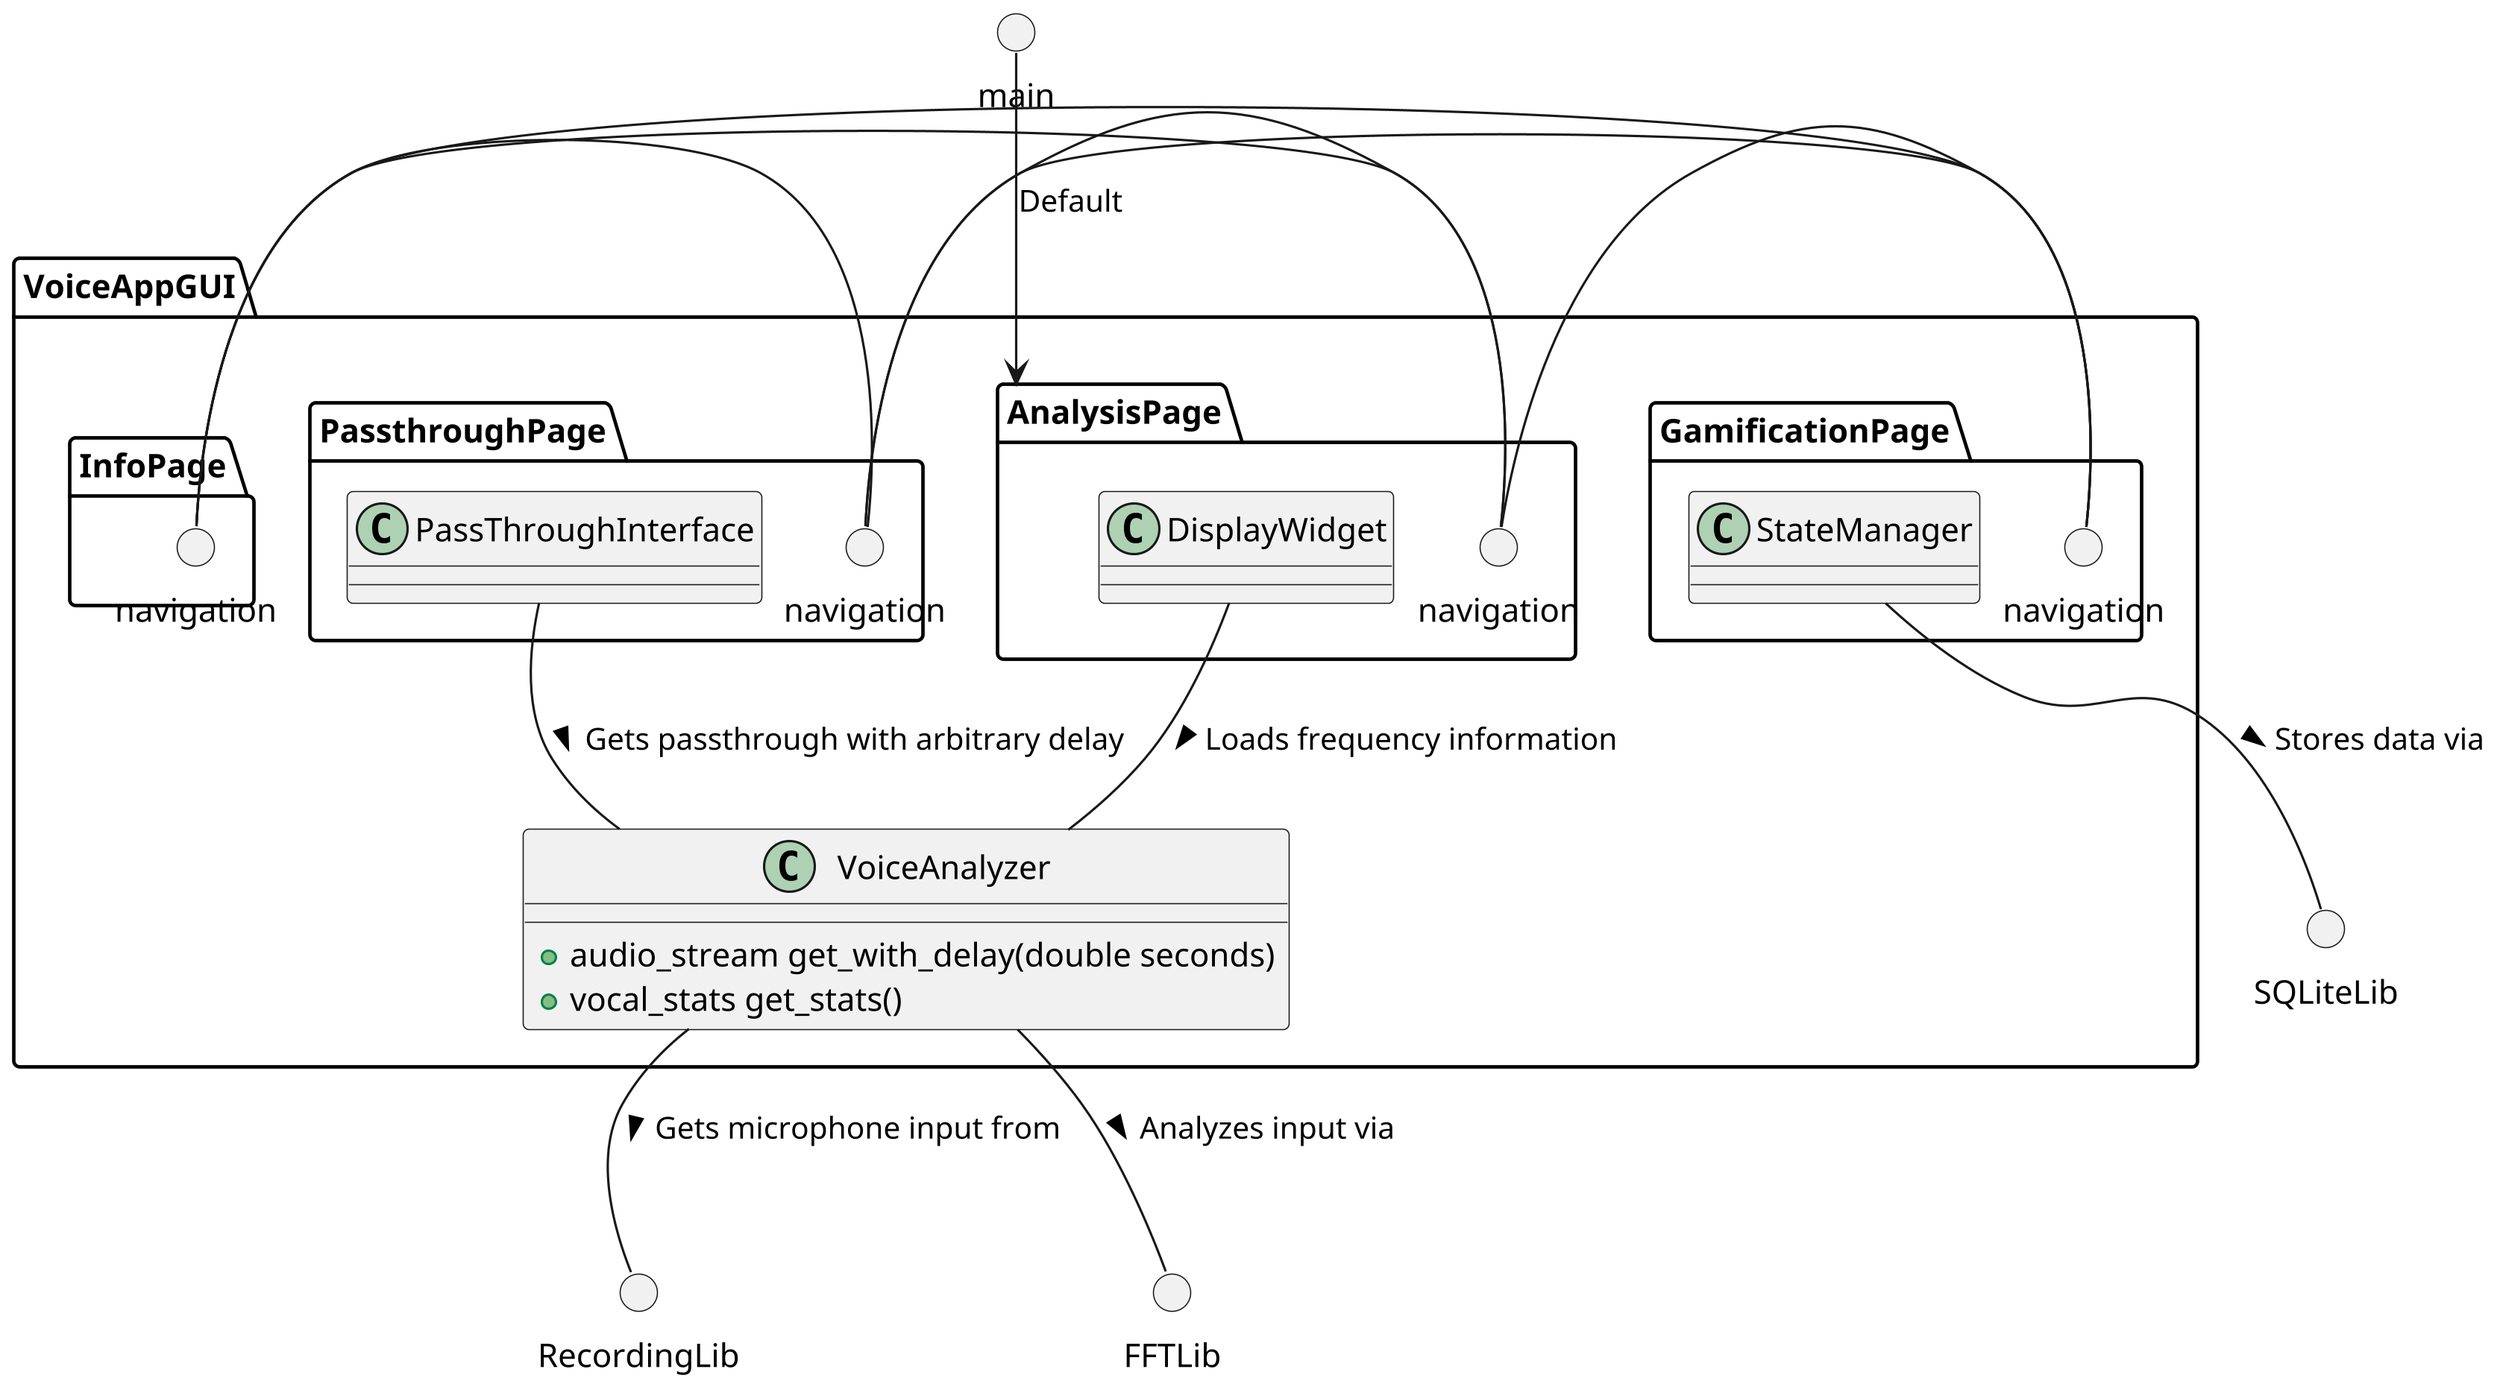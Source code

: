 @startuml organization
skinparam dpi 300

() RecordingLib
() FFTLib
() SQLiteLib

package VoiceAppGUI {
    class VoiceAnalyzer {
        + audio_stream get_with_delay(double seconds)
        + vocal_stats get_stats()
    }

    package AnalysisPage {
        class DisplayWidget {}
        () "navigation" as nav1
    }

    package PassthroughPage {
        class PassThroughInterface {}
        () "navigation" as nav2
    }

    package GamificationPage {
        class StateManager {}
        () "navigation" as nav3
    }

    package InfoPage {
        () "navigation" as nav4
    }

    nav1 - nav2
    nav1 - nav3
    nav1 - nav4
    nav2 - nav3
    nav2 - nav4
    nav3 - nav4

    DisplayWidget -- VoiceAnalyzer : Loads frequency information >
    PassThroughInterface -- VoiceAnalyzer : Gets passthrough with arbitrary delay >
}

VoiceAnalyzer -- RecordingLib : Gets microphone input from >
VoiceAnalyzer -- FFTLib : Analyzes input via >
StateManager -- SQLiteLib : Stores data via >

() main
main --> AnalysisPage : Default

@enduml
